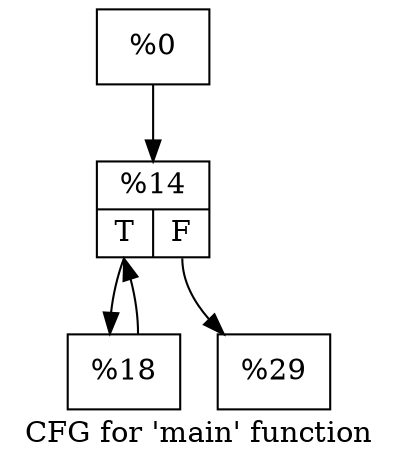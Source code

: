 digraph "CFG for 'main' function" {
	label="CFG for 'main' function";

	Node0xf12ab0 [shape=record,label="{%0}"];
	Node0xf12ab0 -> Node0xf12d60;
	Node0xf12d60 [shape=record,label="{%14|{<s0>T|<s1>F}}"];
	Node0xf12d60:s0 -> Node0xf12db0;
	Node0xf12d60:s1 -> Node0xf12e00;
	Node0xf12db0 [shape=record,label="{%18}"];
	Node0xf12db0 -> Node0xf12d60;
	Node0xf12e00 [shape=record,label="{%29}"];
}

